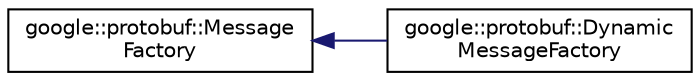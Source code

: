 digraph "类继承关系图"
{
 // LATEX_PDF_SIZE
  edge [fontname="Helvetica",fontsize="10",labelfontname="Helvetica",labelfontsize="10"];
  node [fontname="Helvetica",fontsize="10",shape=record];
  rankdir="LR";
  Node0 [label="google::protobuf::Message\lFactory",height=0.2,width=0.4,color="black", fillcolor="white", style="filled",URL="$classgoogle_1_1protobuf_1_1MessageFactory.html",tooltip=" "];
  Node0 -> Node1 [dir="back",color="midnightblue",fontsize="10",style="solid",fontname="Helvetica"];
  Node1 [label="google::protobuf::Dynamic\lMessageFactory",height=0.2,width=0.4,color="black", fillcolor="white", style="filled",URL="$classgoogle_1_1protobuf_1_1DynamicMessageFactory.html",tooltip=" "];
}
